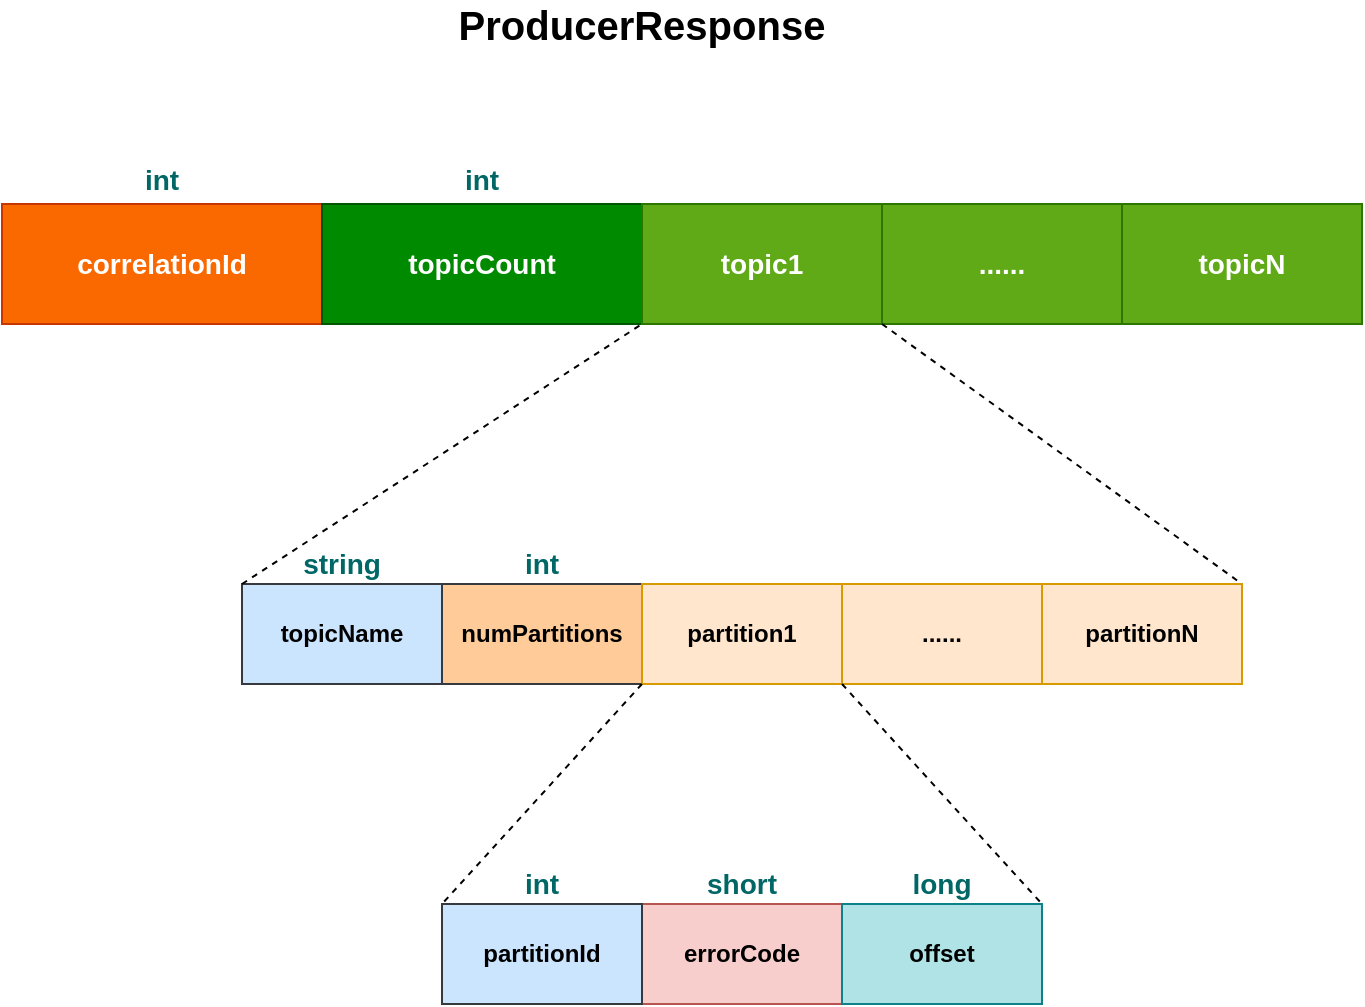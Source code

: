 <mxfile version="13.10.0" type="embed">
    <diagram id="ei5ZGNZvCjpj4wYwU9Eb" name="Page-1">
        <mxGraphModel dx="1762" dy="964" grid="1" gridSize="10" guides="1" tooltips="1" connect="1" arrows="1" fold="1" page="1" pageScale="1" pageWidth="850" pageHeight="1100" math="0" shadow="0">
            <root>
                <mxCell id="0"/>
                <mxCell id="1" parent="0"/>
                <mxCell id="2" value="correlationId" style="rounded=0;whiteSpace=wrap;html=1;fontSize=14;fillColor=#fa6800;strokeColor=#C73500;fontColor=#ffffff;fontStyle=1" vertex="1" parent="1">
                    <mxGeometry x="580" y="450" width="160" height="60" as="geometry"/>
                </mxCell>
                <mxCell id="4" value="topicCount" style="rounded=0;whiteSpace=wrap;html=1;fontSize=14;fillColor=#008a00;strokeColor=#005700;fontColor=#ffffff;fontStyle=1" vertex="1" parent="1">
                    <mxGeometry x="740" y="450" width="160" height="60" as="geometry"/>
                </mxCell>
                <mxCell id="5" value="topic1" style="rounded=0;whiteSpace=wrap;html=1;fontSize=14;fillColor=#60a917;strokeColor=#2D7600;fontColor=#ffffff;fontStyle=1" vertex="1" parent="1">
                    <mxGeometry x="900" y="450" width="120" height="60" as="geometry"/>
                </mxCell>
                <mxCell id="6" value="......" style="rounded=0;whiteSpace=wrap;html=1;fontSize=14;fillColor=#60a917;strokeColor=#2D7600;fontColor=#ffffff;fontStyle=1" vertex="1" parent="1">
                    <mxGeometry x="1020" y="450" width="120" height="60" as="geometry"/>
                </mxCell>
                <mxCell id="7" value="topicN" style="rounded=0;whiteSpace=wrap;html=1;fontSize=14;fillColor=#60a917;strokeColor=#2D7600;fontColor=#ffffff;fontStyle=1" vertex="1" parent="1">
                    <mxGeometry x="1140" y="450" width="120" height="60" as="geometry"/>
                </mxCell>
                <mxCell id="8" value="int" style="text;html=1;strokeColor=none;fillColor=none;align=center;verticalAlign=middle;whiteSpace=wrap;rounded=0;fontSize=14;fontStyle=1;fontColor=#006666;" vertex="1" parent="1">
                    <mxGeometry x="640" y="428" width="40" height="20" as="geometry"/>
                </mxCell>
                <mxCell id="9" value="int" style="text;html=1;strokeColor=none;fillColor=none;align=center;verticalAlign=middle;whiteSpace=wrap;rounded=0;fontSize=14;fontStyle=1;fontColor=#006666;" vertex="1" parent="1">
                    <mxGeometry x="800" y="428" width="40" height="20" as="geometry"/>
                </mxCell>
                <mxCell id="19" value="topicName" style="rounded=0;whiteSpace=wrap;html=1;fillColor=#cce5ff;strokeColor=#36393d;fontStyle=1" vertex="1" parent="1">
                    <mxGeometry x="700" y="640" width="100" height="50" as="geometry"/>
                </mxCell>
                <mxCell id="20" value="numPartitions" style="rounded=0;whiteSpace=wrap;html=1;fillColor=#ffcc99;strokeColor=#36393d;fontStyle=1" vertex="1" parent="1">
                    <mxGeometry x="800" y="640" width="100" height="50" as="geometry"/>
                </mxCell>
                <mxCell id="21" value="partition1" style="rounded=0;whiteSpace=wrap;html=1;fillColor=#ffe6cc;strokeColor=#d79b00;fontStyle=1" vertex="1" parent="1">
                    <mxGeometry x="900" y="640" width="100" height="50" as="geometry"/>
                </mxCell>
                <mxCell id="22" value="......" style="rounded=0;whiteSpace=wrap;html=1;fillColor=#ffe6cc;strokeColor=#d79b00;fontStyle=1" vertex="1" parent="1">
                    <mxGeometry x="1000" y="640" width="100" height="50" as="geometry"/>
                </mxCell>
                <mxCell id="23" value="partitionN" style="rounded=0;whiteSpace=wrap;html=1;fillColor=#ffe6cc;strokeColor=#d79b00;fontStyle=1" vertex="1" parent="1">
                    <mxGeometry x="1100" y="640" width="100" height="50" as="geometry"/>
                </mxCell>
                <mxCell id="24" value="int" style="text;html=1;strokeColor=none;fillColor=none;align=center;verticalAlign=middle;whiteSpace=wrap;rounded=0;fontSize=14;fontStyle=1;fontColor=#006666;" vertex="1" parent="1">
                    <mxGeometry x="830" y="620" width="40" height="20" as="geometry"/>
                </mxCell>
                <mxCell id="26" value="string" style="text;html=1;strokeColor=none;fillColor=none;align=center;verticalAlign=middle;whiteSpace=wrap;rounded=0;fontSize=14;fontStyle=1;fontColor=#006666;" vertex="1" parent="1">
                    <mxGeometry x="730" y="620" width="40" height="20" as="geometry"/>
                </mxCell>
                <mxCell id="32" value="errorCode" style="rounded=0;whiteSpace=wrap;html=1;fontStyle=1;fillColor=#f8cecc;strokeColor=#b85450;" vertex="1" parent="1">
                    <mxGeometry x="900" y="800" width="100" height="50" as="geometry"/>
                </mxCell>
                <mxCell id="33" value="partitionId" style="rounded=0;whiteSpace=wrap;html=1;fontStyle=1;fillColor=#cce5ff;strokeColor=#36393d;" vertex="1" parent="1">
                    <mxGeometry x="800" y="800" width="100" height="50" as="geometry"/>
                </mxCell>
                <mxCell id="34" value="short" style="text;html=1;strokeColor=none;fillColor=none;align=center;verticalAlign=middle;whiteSpace=wrap;rounded=0;fontSize=14;fontStyle=1;fontColor=#006666;" vertex="1" parent="1">
                    <mxGeometry x="930" y="780" width="40" height="20" as="geometry"/>
                </mxCell>
                <mxCell id="35" value="int" style="text;html=1;strokeColor=none;fillColor=none;align=center;verticalAlign=middle;whiteSpace=wrap;rounded=0;fontSize=14;fontStyle=1;fontColor=#006666;" vertex="1" parent="1">
                    <mxGeometry x="830" y="780" width="40" height="20" as="geometry"/>
                </mxCell>
                <mxCell id="36" value="offset" style="rounded=0;whiteSpace=wrap;html=1;fontStyle=1;fillColor=#b0e3e6;strokeColor=#0e8088;" vertex="1" parent="1">
                    <mxGeometry x="1000" y="800" width="100" height="50" as="geometry"/>
                </mxCell>
                <mxCell id="37" value="long" style="text;html=1;strokeColor=none;fillColor=none;align=center;verticalAlign=middle;whiteSpace=wrap;rounded=0;fontSize=14;fontStyle=1;fontColor=#006666;" vertex="1" parent="1">
                    <mxGeometry x="1030" y="780" width="40" height="20" as="geometry"/>
                </mxCell>
                <mxCell id="54" value="" style="endArrow=none;dashed=1;html=1;fontSize=20;exitX=0;exitY=0;exitDx=0;exitDy=0;entryX=1;entryY=1;entryDx=0;entryDy=0;" edge="1" parent="1" source="19" target="4">
                    <mxGeometry width="50" height="50" relative="1" as="geometry">
                        <mxPoint x="1130" y="590" as="sourcePoint"/>
                        <mxPoint x="1180" y="540" as="targetPoint"/>
                    </mxGeometry>
                </mxCell>
                <mxCell id="55" value="" style="endArrow=none;dashed=1;html=1;fontSize=20;exitX=0;exitY=1;exitDx=0;exitDy=0;entryX=1;entryY=0;entryDx=0;entryDy=0;" edge="1" parent="1" source="6" target="23">
                    <mxGeometry width="50" height="50" relative="1" as="geometry">
                        <mxPoint x="1130" y="590" as="sourcePoint"/>
                        <mxPoint x="1180" y="540" as="targetPoint"/>
                    </mxGeometry>
                </mxCell>
                <mxCell id="56" value="" style="endArrow=none;dashed=1;html=1;fontSize=20;exitX=0;exitY=1;exitDx=0;exitDy=0;entryX=0;entryY=0;entryDx=0;entryDy=0;" edge="1" parent="1" source="21" target="33">
                    <mxGeometry width="50" height="50" relative="1" as="geometry">
                        <mxPoint x="1010" y="590" as="sourcePoint"/>
                        <mxPoint x="1060" y="540" as="targetPoint"/>
                    </mxGeometry>
                </mxCell>
                <mxCell id="57" value="" style="endArrow=none;dashed=1;html=1;fontSize=20;exitX=0;exitY=1;exitDx=0;exitDy=0;entryX=1;entryY=0;entryDx=0;entryDy=0;" edge="1" parent="1" source="22" target="36">
                    <mxGeometry width="50" height="50" relative="1" as="geometry">
                        <mxPoint x="1010" y="590" as="sourcePoint"/>
                        <mxPoint x="1830" y="840" as="targetPoint"/>
                    </mxGeometry>
                </mxCell>
                <mxCell id="60" value="ProducerResponse" style="text;html=1;strokeColor=none;fillColor=none;align=center;verticalAlign=middle;whiteSpace=wrap;rounded=0;fontSize=20;fontStyle=1" vertex="1" parent="1">
                    <mxGeometry x="760" y="350" width="280" height="20" as="geometry"/>
                </mxCell>
            </root>
        </mxGraphModel>
    </diagram>
</mxfile>